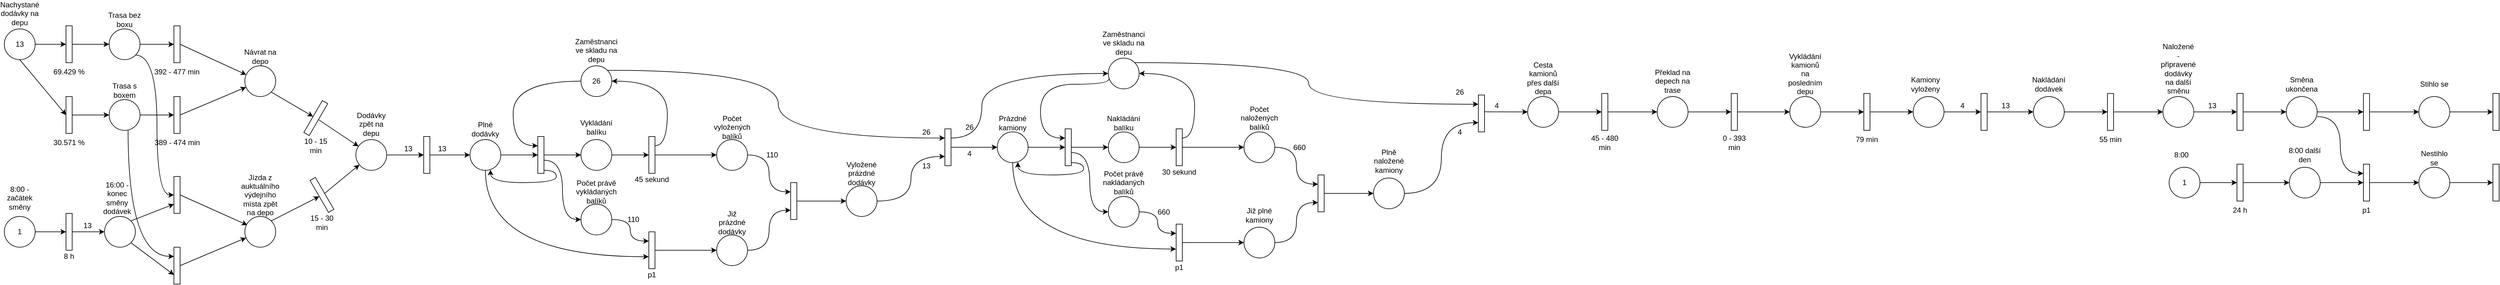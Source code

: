 <mxfile version="20.6.0" type="device"><diagram id="Zu5em1PcuKUkr2Qh3BzC" name="Page-1"><mxGraphModel dx="1662" dy="780" grid="1" gridSize="10" guides="1" tooltips="1" connect="1" arrows="1" fold="1" page="1" pageScale="1" pageWidth="850" pageHeight="1100" math="0" shadow="0"><root><mxCell id="0"/><mxCell id="1" parent="0"/><mxCell id="xB3Tsj7KuFNHMKGIkjhu-6" style="edgeStyle=orthogonalEdgeStyle;rounded=0;orthogonalLoop=1;jettySize=auto;html=1;exitX=1;exitY=0.5;exitDx=0;exitDy=0;entryX=0;entryY=0.5;entryDx=0;entryDy=0;" parent="1" source="xB3Tsj7KuFNHMKGIkjhu-1" target="xB3Tsj7KuFNHMKGIkjhu-5" edge="1"><mxGeometry relative="1" as="geometry"/></mxCell><mxCell id="xB3Tsj7KuFNHMKGIkjhu-10" style="rounded=0;orthogonalLoop=1;jettySize=auto;html=1;entryX=0;entryY=0.5;entryDx=0;entryDy=0;exitX=0.5;exitY=1;exitDx=0;exitDy=0;" parent="1" source="xB3Tsj7KuFNHMKGIkjhu-1" target="xB3Tsj7KuFNHMKGIkjhu-8" edge="1"><mxGeometry relative="1" as="geometry"><mxPoint x="183" y="160" as="sourcePoint"/></mxGeometry></mxCell><mxCell id="xB3Tsj7KuFNHMKGIkjhu-1" value="13" style="ellipse;whiteSpace=wrap;html=1;" parent="1" vertex="1"><mxGeometry x="140" y="120" width="50" height="50" as="geometry"/></mxCell><mxCell id="xB3Tsj7KuFNHMKGIkjhu-4" value="Nachystané dodávky na depu" style="text;html=1;strokeColor=none;fillColor=none;align=center;verticalAlign=middle;whiteSpace=wrap;rounded=0;" parent="1" vertex="1"><mxGeometry x="135" y="80" width="60" height="30" as="geometry"/></mxCell><mxCell id="xB3Tsj7KuFNHMKGIkjhu-12" style="edgeStyle=none;rounded=0;orthogonalLoop=1;jettySize=auto;html=1;exitX=1;exitY=0.5;exitDx=0;exitDy=0;entryX=0;entryY=0.5;entryDx=0;entryDy=0;" parent="1" source="xB3Tsj7KuFNHMKGIkjhu-5" target="xB3Tsj7KuFNHMKGIkjhu-11" edge="1"><mxGeometry relative="1" as="geometry"/></mxCell><mxCell id="xB3Tsj7KuFNHMKGIkjhu-5" value="" style="rounded=0;whiteSpace=wrap;html=1;" parent="1" vertex="1"><mxGeometry x="240" y="115" width="10" height="60" as="geometry"/></mxCell><mxCell id="xB3Tsj7KuFNHMKGIkjhu-7" value="69.429 %" style="text;html=1;strokeColor=none;fillColor=none;align=center;verticalAlign=middle;whiteSpace=wrap;rounded=0;" parent="1" vertex="1"><mxGeometry x="215" y="175" width="60" height="30" as="geometry"/></mxCell><mxCell id="xB3Tsj7KuFNHMKGIkjhu-16" style="edgeStyle=none;rounded=0;orthogonalLoop=1;jettySize=auto;html=1;exitX=1;exitY=0.5;exitDx=0;exitDy=0;entryX=0;entryY=0.5;entryDx=0;entryDy=0;" parent="1" source="xB3Tsj7KuFNHMKGIkjhu-8" target="xB3Tsj7KuFNHMKGIkjhu-14" edge="1"><mxGeometry relative="1" as="geometry"/></mxCell><mxCell id="xB3Tsj7KuFNHMKGIkjhu-8" value="" style="rounded=0;whiteSpace=wrap;html=1;" parent="1" vertex="1"><mxGeometry x="240" y="230" width="10" height="60" as="geometry"/></mxCell><mxCell id="xB3Tsj7KuFNHMKGIkjhu-9" value="30.571 %" style="text;html=1;strokeColor=none;fillColor=none;align=center;verticalAlign=middle;whiteSpace=wrap;rounded=0;" parent="1" vertex="1"><mxGeometry x="215" y="290" width="60" height="30" as="geometry"/></mxCell><mxCell id="xB3Tsj7KuFNHMKGIkjhu-19" style="edgeStyle=none;rounded=0;orthogonalLoop=1;jettySize=auto;html=1;exitX=1;exitY=0.5;exitDx=0;exitDy=0;entryX=0;entryY=0.5;entryDx=0;entryDy=0;" parent="1" source="xB3Tsj7KuFNHMKGIkjhu-11" target="xB3Tsj7KuFNHMKGIkjhu-17" edge="1"><mxGeometry relative="1" as="geometry"/></mxCell><mxCell id="xB3Tsj7KuFNHMKGIkjhu-35" style="edgeStyle=orthogonalEdgeStyle;rounded=0;orthogonalLoop=1;jettySize=auto;html=1;exitX=1;exitY=1;exitDx=0;exitDy=0;entryX=0;entryY=0.5;entryDx=0;entryDy=0;curved=1;" parent="1" source="xB3Tsj7KuFNHMKGIkjhu-11" target="xB3Tsj7KuFNHMKGIkjhu-27" edge="1"><mxGeometry relative="1" as="geometry"/></mxCell><mxCell id="xB3Tsj7KuFNHMKGIkjhu-11" value="" style="ellipse;whiteSpace=wrap;html=1;" parent="1" vertex="1"><mxGeometry x="310" y="120" width="50" height="50" as="geometry"/></mxCell><mxCell id="xB3Tsj7KuFNHMKGIkjhu-13" value="Trasa bez boxu" style="text;html=1;strokeColor=none;fillColor=none;align=center;verticalAlign=middle;whiteSpace=wrap;rounded=0;" parent="1" vertex="1"><mxGeometry x="305" y="90" width="60" height="30" as="geometry"/></mxCell><mxCell id="xB3Tsj7KuFNHMKGIkjhu-20" style="edgeStyle=none;rounded=0;orthogonalLoop=1;jettySize=auto;html=1;exitX=1;exitY=0.5;exitDx=0;exitDy=0;entryX=0;entryY=0.5;entryDx=0;entryDy=0;" parent="1" source="xB3Tsj7KuFNHMKGIkjhu-14" target="xB3Tsj7KuFNHMKGIkjhu-18" edge="1"><mxGeometry relative="1" as="geometry"/></mxCell><mxCell id="xB3Tsj7KuFNHMKGIkjhu-34" style="edgeStyle=orthogonalEdgeStyle;rounded=0;orthogonalLoop=1;jettySize=auto;html=1;exitX=0.613;exitY=0.98;exitDx=0;exitDy=0;entryX=0;entryY=0.25;entryDx=0;entryDy=0;curved=1;exitPerimeter=0;" parent="1" source="xB3Tsj7KuFNHMKGIkjhu-14" target="xB3Tsj7KuFNHMKGIkjhu-28" edge="1"><mxGeometry relative="1" as="geometry"/></mxCell><mxCell id="xB3Tsj7KuFNHMKGIkjhu-14" value="" style="ellipse;whiteSpace=wrap;html=1;" parent="1" vertex="1"><mxGeometry x="310" y="235" width="50" height="50" as="geometry"/></mxCell><mxCell id="xB3Tsj7KuFNHMKGIkjhu-15" value="Trasa s boxem" style="text;html=1;strokeColor=none;fillColor=none;align=center;verticalAlign=middle;whiteSpace=wrap;rounded=0;" parent="1" vertex="1"><mxGeometry x="305" y="205" width="60" height="30" as="geometry"/></mxCell><mxCell id="xB3Tsj7KuFNHMKGIkjhu-25" style="edgeStyle=none;rounded=0;orthogonalLoop=1;jettySize=auto;html=1;exitX=1;exitY=0.5;exitDx=0;exitDy=0;" parent="1" source="xB3Tsj7KuFNHMKGIkjhu-17" target="xB3Tsj7KuFNHMKGIkjhu-23" edge="1"><mxGeometry relative="1" as="geometry"/></mxCell><mxCell id="xB3Tsj7KuFNHMKGIkjhu-17" value="" style="rounded=0;whiteSpace=wrap;html=1;" parent="1" vertex="1"><mxGeometry x="415" y="115" width="10" height="60" as="geometry"/></mxCell><mxCell id="xB3Tsj7KuFNHMKGIkjhu-24" style="edgeStyle=none;rounded=0;orthogonalLoop=1;jettySize=auto;html=1;exitX=1;exitY=0.5;exitDx=0;exitDy=0;" parent="1" source="xB3Tsj7KuFNHMKGIkjhu-18" target="xB3Tsj7KuFNHMKGIkjhu-23" edge="1"><mxGeometry relative="1" as="geometry"/></mxCell><mxCell id="xB3Tsj7KuFNHMKGIkjhu-18" value="" style="rounded=0;whiteSpace=wrap;html=1;" parent="1" vertex="1"><mxGeometry x="415" y="230" width="10" height="60" as="geometry"/></mxCell><mxCell id="xB3Tsj7KuFNHMKGIkjhu-21" value="392 - 477 min" style="text;html=1;strokeColor=none;fillColor=none;align=center;verticalAlign=middle;whiteSpace=wrap;rounded=0;" parent="1" vertex="1"><mxGeometry x="355" y="175" width="130" height="30" as="geometry"/></mxCell><mxCell id="xB3Tsj7KuFNHMKGIkjhu-22" value="389 - 474 min" style="text;html=1;strokeColor=none;fillColor=none;align=center;verticalAlign=middle;whiteSpace=wrap;rounded=0;" parent="1" vertex="1"><mxGeometry x="352.5" y="290" width="135" height="30" as="geometry"/></mxCell><mxCell id="xB3Tsj7KuFNHMKGIkjhu-57" style="edgeStyle=none;rounded=0;orthogonalLoop=1;jettySize=auto;html=1;exitX=1;exitY=1;exitDx=0;exitDy=0;entryX=0;entryY=0.5;entryDx=0;entryDy=0;" parent="1" source="xB3Tsj7KuFNHMKGIkjhu-23" target="xB3Tsj7KuFNHMKGIkjhu-56" edge="1"><mxGeometry relative="1" as="geometry"/></mxCell><mxCell id="xB3Tsj7KuFNHMKGIkjhu-23" value="" style="ellipse;whiteSpace=wrap;html=1;" parent="1" vertex="1"><mxGeometry x="530" y="180" width="50" height="50" as="geometry"/></mxCell><mxCell id="xB3Tsj7KuFNHMKGIkjhu-26" value="Návrat na depo" style="text;html=1;strokeColor=none;fillColor=none;align=center;verticalAlign=middle;whiteSpace=wrap;rounded=0;" parent="1" vertex="1"><mxGeometry x="525" y="150" width="60" height="30" as="geometry"/></mxCell><mxCell id="xB3Tsj7KuFNHMKGIkjhu-50" style="edgeStyle=none;rounded=0;orthogonalLoop=1;jettySize=auto;html=1;exitX=1;exitY=0.5;exitDx=0;exitDy=0;entryX=0.08;entryY=0.28;entryDx=0;entryDy=0;entryPerimeter=0;" parent="1" source="xB3Tsj7KuFNHMKGIkjhu-27" target="xB3Tsj7KuFNHMKGIkjhu-49" edge="1"><mxGeometry relative="1" as="geometry"/></mxCell><mxCell id="xB3Tsj7KuFNHMKGIkjhu-27" value="" style="rounded=0;whiteSpace=wrap;html=1;" parent="1" vertex="1"><mxGeometry x="415" y="360" width="10" height="60" as="geometry"/></mxCell><mxCell id="xB3Tsj7KuFNHMKGIkjhu-51" style="edgeStyle=none;rounded=0;orthogonalLoop=1;jettySize=auto;html=1;exitX=1;exitY=0.5;exitDx=0;exitDy=0;" parent="1" source="xB3Tsj7KuFNHMKGIkjhu-28" target="xB3Tsj7KuFNHMKGIkjhu-49" edge="1"><mxGeometry relative="1" as="geometry"/></mxCell><mxCell id="xB3Tsj7KuFNHMKGIkjhu-28" value="" style="rounded=0;whiteSpace=wrap;html=1;" parent="1" vertex="1"><mxGeometry x="415" y="475" width="10" height="60" as="geometry"/></mxCell><mxCell id="xB3Tsj7KuFNHMKGIkjhu-38" value="" style="edgeStyle=none;rounded=0;orthogonalLoop=1;jettySize=auto;html=1;entryX=0;entryY=0.5;entryDx=0;entryDy=0;" parent="1" source="xB3Tsj7KuFNHMKGIkjhu-36" target="xB3Tsj7KuFNHMKGIkjhu-39" edge="1"><mxGeometry relative="1" as="geometry"><mxPoint x="235" y="450" as="targetPoint"/></mxGeometry></mxCell><mxCell id="xB3Tsj7KuFNHMKGIkjhu-36" value="1" style="ellipse;whiteSpace=wrap;html=1;" parent="1" vertex="1"><mxGeometry x="140" y="425" width="50" height="50" as="geometry"/></mxCell><mxCell id="xB3Tsj7KuFNHMKGIkjhu-44" style="edgeStyle=none;rounded=0;orthogonalLoop=1;jettySize=auto;html=1;exitX=1;exitY=0.5;exitDx=0;exitDy=0;entryX=0;entryY=0.5;entryDx=0;entryDy=0;" parent="1" source="xB3Tsj7KuFNHMKGIkjhu-39" target="xB3Tsj7KuFNHMKGIkjhu-43" edge="1"><mxGeometry relative="1" as="geometry"/></mxCell><mxCell id="xB3Tsj7KuFNHMKGIkjhu-39" value="" style="rounded=0;whiteSpace=wrap;html=1;" parent="1" vertex="1"><mxGeometry x="240" y="420" width="10" height="60" as="geometry"/></mxCell><mxCell id="xB3Tsj7KuFNHMKGIkjhu-42" value="8:00 - začátek směny" style="text;html=1;strokeColor=none;fillColor=none;align=center;verticalAlign=middle;whiteSpace=wrap;rounded=0;" parent="1" vertex="1"><mxGeometry x="135" y="380" width="60" height="30" as="geometry"/></mxCell><mxCell id="xB3Tsj7KuFNHMKGIkjhu-45" style="edgeStyle=none;rounded=0;orthogonalLoop=1;jettySize=auto;html=1;exitX=1;exitY=0;exitDx=0;exitDy=0;entryX=0;entryY=0.75;entryDx=0;entryDy=0;" parent="1" source="xB3Tsj7KuFNHMKGIkjhu-43" target="xB3Tsj7KuFNHMKGIkjhu-27" edge="1"><mxGeometry relative="1" as="geometry"/></mxCell><mxCell id="xB3Tsj7KuFNHMKGIkjhu-46" style="edgeStyle=none;rounded=0;orthogonalLoop=1;jettySize=auto;html=1;exitX=1;exitY=1;exitDx=0;exitDy=0;entryX=0;entryY=0.75;entryDx=0;entryDy=0;" parent="1" source="xB3Tsj7KuFNHMKGIkjhu-43" target="xB3Tsj7KuFNHMKGIkjhu-28" edge="1"><mxGeometry relative="1" as="geometry"/></mxCell><mxCell id="xB3Tsj7KuFNHMKGIkjhu-43" value="" style="ellipse;whiteSpace=wrap;html=1;" parent="1" vertex="1"><mxGeometry x="302.5" y="425" width="50" height="50" as="geometry"/></mxCell><mxCell id="xB3Tsj7KuFNHMKGIkjhu-47" value="16:00 - konec směny dodávek" style="text;html=1;strokeColor=none;fillColor=none;align=center;verticalAlign=middle;whiteSpace=wrap;rounded=0;" parent="1" vertex="1"><mxGeometry x="292.5" y="380" width="60" height="30" as="geometry"/></mxCell><mxCell id="xB3Tsj7KuFNHMKGIkjhu-48" value="13" style="text;html=1;strokeColor=none;fillColor=none;align=center;verticalAlign=middle;whiteSpace=wrap;rounded=0;" parent="1" vertex="1"><mxGeometry x="245" y="425" width="60" height="30" as="geometry"/></mxCell><mxCell id="xB3Tsj7KuFNHMKGIkjhu-59" style="edgeStyle=none;rounded=0;orthogonalLoop=1;jettySize=auto;html=1;exitX=1;exitY=0;exitDx=0;exitDy=0;entryX=0;entryY=0.5;entryDx=0;entryDy=0;" parent="1" source="xB3Tsj7KuFNHMKGIkjhu-49" target="xB3Tsj7KuFNHMKGIkjhu-55" edge="1"><mxGeometry relative="1" as="geometry"/></mxCell><mxCell id="xB3Tsj7KuFNHMKGIkjhu-49" value="" style="ellipse;whiteSpace=wrap;html=1;" parent="1" vertex="1"><mxGeometry x="530" y="425" width="50" height="50" as="geometry"/></mxCell><mxCell id="xB3Tsj7KuFNHMKGIkjhu-52" value="Jízda z auktuálního výdejního místa zpět na depo" style="text;html=1;strokeColor=none;fillColor=none;align=center;verticalAlign=middle;whiteSpace=wrap;rounded=0;" parent="1" vertex="1"><mxGeometry x="525" y="375" width="60" height="30" as="geometry"/></mxCell><mxCell id="xB3Tsj7KuFNHMKGIkjhu-65" style="edgeStyle=none;rounded=0;orthogonalLoop=1;jettySize=auto;html=1;exitX=1;exitY=0.5;exitDx=0;exitDy=0;entryX=0;entryY=0.5;entryDx=0;entryDy=0;" parent="1" source="xB3Tsj7KuFNHMKGIkjhu-53" target="xB3Tsj7KuFNHMKGIkjhu-63" edge="1"><mxGeometry relative="1" as="geometry"/></mxCell><mxCell id="xB3Tsj7KuFNHMKGIkjhu-83" style="edgeStyle=orthogonalEdgeStyle;curved=1;rounded=0;orthogonalLoop=1;jettySize=auto;html=1;exitX=0.5;exitY=1;exitDx=0;exitDy=0;entryX=-0.025;entryY=0.675;entryDx=0;entryDy=0;entryPerimeter=0;" parent="1" source="xB3Tsj7KuFNHMKGIkjhu-53" target="xB3Tsj7KuFNHMKGIkjhu-81" edge="1"><mxGeometry relative="1" as="geometry"/></mxCell><mxCell id="xB3Tsj7KuFNHMKGIkjhu-53" value="" style="ellipse;whiteSpace=wrap;html=1;" parent="1" vertex="1"><mxGeometry x="895" y="300" width="50" height="50" as="geometry"/></mxCell><mxCell id="xB3Tsj7KuFNHMKGIkjhu-54" value="Plné dodávky" style="text;html=1;strokeColor=none;fillColor=none;align=center;verticalAlign=middle;whiteSpace=wrap;rounded=0;" parent="1" vertex="1"><mxGeometry x="890" y="267.5" width="60" height="30" as="geometry"/></mxCell><mxCell id="xB3Tsj7KuFNHMKGIkjhu-237" style="edgeStyle=none;rounded=0;orthogonalLoop=1;jettySize=auto;html=1;exitX=1;exitY=0.5;exitDx=0;exitDy=0;" parent="1" source="xB3Tsj7KuFNHMKGIkjhu-55" target="xB3Tsj7KuFNHMKGIkjhu-235" edge="1"><mxGeometry relative="1" as="geometry"/></mxCell><mxCell id="xB3Tsj7KuFNHMKGIkjhu-55" value="" style="rounded=0;whiteSpace=wrap;html=1;rotation=-30;" parent="1" vertex="1"><mxGeometry x="650" y="360" width="10" height="60" as="geometry"/></mxCell><mxCell id="xB3Tsj7KuFNHMKGIkjhu-236" style="rounded=0;orthogonalLoop=1;jettySize=auto;html=1;exitX=1;exitY=0.5;exitDx=0;exitDy=0;" parent="1" source="xB3Tsj7KuFNHMKGIkjhu-56" target="xB3Tsj7KuFNHMKGIkjhu-235" edge="1"><mxGeometry relative="1" as="geometry"/></mxCell><mxCell id="xB3Tsj7KuFNHMKGIkjhu-56" value="" style="rounded=0;whiteSpace=wrap;html=1;rotation=30;" parent="1" vertex="1"><mxGeometry x="640" y="235" width="10" height="60" as="geometry"/></mxCell><mxCell id="xB3Tsj7KuFNHMKGIkjhu-61" value="15 - 30 min" style="text;html=1;strokeColor=none;fillColor=none;align=center;verticalAlign=middle;whiteSpace=wrap;rounded=0;" parent="1" vertex="1"><mxGeometry x="625" y="420" width="60" height="30" as="geometry"/></mxCell><mxCell id="xB3Tsj7KuFNHMKGIkjhu-62" value="10 - 15 min" style="text;html=1;strokeColor=none;fillColor=none;align=center;verticalAlign=middle;whiteSpace=wrap;rounded=0;" parent="1" vertex="1"><mxGeometry x="615" y="295" width="60" height="30" as="geometry"/></mxCell><mxCell id="xB3Tsj7KuFNHMKGIkjhu-66" style="edgeStyle=none;rounded=0;orthogonalLoop=1;jettySize=auto;html=1;exitX=1;exitY=0.5;exitDx=0;exitDy=0;entryX=0;entryY=0.5;entryDx=0;entryDy=0;" parent="1" source="xB3Tsj7KuFNHMKGIkjhu-63" target="xB3Tsj7KuFNHMKGIkjhu-64" edge="1"><mxGeometry relative="1" as="geometry"/></mxCell><mxCell id="xB3Tsj7KuFNHMKGIkjhu-78" style="edgeStyle=orthogonalEdgeStyle;curved=1;rounded=0;orthogonalLoop=1;jettySize=auto;html=1;exitX=1;exitY=0.917;exitDx=0;exitDy=0;entryX=0.667;entryY=0.98;entryDx=0;entryDy=0;entryPerimeter=0;exitPerimeter=0;" parent="1" source="xB3Tsj7KuFNHMKGIkjhu-63" target="xB3Tsj7KuFNHMKGIkjhu-53" edge="1"><mxGeometry relative="1" as="geometry"/></mxCell><mxCell id="xB3Tsj7KuFNHMKGIkjhu-79" style="edgeStyle=orthogonalEdgeStyle;curved=1;rounded=0;orthogonalLoop=1;jettySize=auto;html=1;exitX=1.06;exitY=0.643;exitDx=0;exitDy=0;entryX=0;entryY=0.5;entryDx=0;entryDy=0;exitPerimeter=0;" parent="1" source="xB3Tsj7KuFNHMKGIkjhu-63" target="xB3Tsj7KuFNHMKGIkjhu-76" edge="1"><mxGeometry relative="1" as="geometry"><mxPoint x="1035" y="370.0" as="targetPoint"/></mxGeometry></mxCell><mxCell id="xB3Tsj7KuFNHMKGIkjhu-63" value="" style="rounded=0;whiteSpace=wrap;html=1;" parent="1" vertex="1"><mxGeometry x="1005" y="295" width="10" height="60" as="geometry"/></mxCell><mxCell id="xB3Tsj7KuFNHMKGIkjhu-74" style="edgeStyle=orthogonalEdgeStyle;curved=1;rounded=0;orthogonalLoop=1;jettySize=auto;html=1;exitX=1;exitY=0.5;exitDx=0;exitDy=0;entryX=0;entryY=0.5;entryDx=0;entryDy=0;" parent="1" source="xB3Tsj7KuFNHMKGIkjhu-64" target="xB3Tsj7KuFNHMKGIkjhu-72" edge="1"><mxGeometry relative="1" as="geometry"/></mxCell><mxCell id="xB3Tsj7KuFNHMKGIkjhu-64" value="" style="ellipse;whiteSpace=wrap;html=1;" parent="1" vertex="1"><mxGeometry x="1075" y="300" width="50" height="50" as="geometry"/></mxCell><mxCell id="xB3Tsj7KuFNHMKGIkjhu-70" style="edgeStyle=orthogonalEdgeStyle;rounded=0;orthogonalLoop=1;jettySize=auto;html=1;exitX=0;exitY=0.5;exitDx=0;exitDy=0;entryX=0;entryY=0.25;entryDx=0;entryDy=0;curved=1;" parent="1" source="xB3Tsj7KuFNHMKGIkjhu-67" target="xB3Tsj7KuFNHMKGIkjhu-63" edge="1"><mxGeometry relative="1" as="geometry"><Array as="points"><mxPoint x="965" y="205"/><mxPoint x="965" y="310"/></Array></mxGeometry></mxCell><mxCell id="xB3Tsj7KuFNHMKGIkjhu-105" style="edgeStyle=orthogonalEdgeStyle;curved=1;rounded=0;orthogonalLoop=1;jettySize=auto;html=1;exitX=1;exitY=0;exitDx=0;exitDy=0;entryX=0;entryY=0.25;entryDx=0;entryDy=0;" parent="1" source="xB3Tsj7KuFNHMKGIkjhu-67" target="xB3Tsj7KuFNHMKGIkjhu-103" edge="1"><mxGeometry relative="1" as="geometry"/></mxCell><mxCell id="xB3Tsj7KuFNHMKGIkjhu-67" value="26" style="ellipse;whiteSpace=wrap;html=1;" parent="1" vertex="1"><mxGeometry x="1075" y="180" width="50" height="50" as="geometry"/></mxCell><mxCell id="xB3Tsj7KuFNHMKGIkjhu-68" value="Zaměstnanci ve skladu na depu" style="text;html=1;strokeColor=none;fillColor=none;align=center;verticalAlign=middle;whiteSpace=wrap;rounded=0;" parent="1" vertex="1"><mxGeometry x="1070" y="140" width="60" height="30" as="geometry"/></mxCell><mxCell id="xB3Tsj7KuFNHMKGIkjhu-71" value="Vykládání balíku" style="text;html=1;strokeColor=none;fillColor=none;align=center;verticalAlign=middle;whiteSpace=wrap;rounded=0;" parent="1" vertex="1"><mxGeometry x="1070" y="265" width="60" height="30" as="geometry"/></mxCell><mxCell id="xB3Tsj7KuFNHMKGIkjhu-88" style="edgeStyle=orthogonalEdgeStyle;curved=1;rounded=0;orthogonalLoop=1;jettySize=auto;html=1;exitX=1;exitY=0.25;exitDx=0;exitDy=0;entryX=1;entryY=0.5;entryDx=0;entryDy=0;" parent="1" source="xB3Tsj7KuFNHMKGIkjhu-72" target="xB3Tsj7KuFNHMKGIkjhu-67" edge="1"><mxGeometry relative="1" as="geometry"/></mxCell><mxCell id="xB3Tsj7KuFNHMKGIkjhu-91" style="edgeStyle=orthogonalEdgeStyle;curved=1;rounded=0;orthogonalLoop=1;jettySize=auto;html=1;exitX=1;exitY=0.5;exitDx=0;exitDy=0;entryX=0;entryY=0.5;entryDx=0;entryDy=0;" parent="1" source="xB3Tsj7KuFNHMKGIkjhu-72" target="xB3Tsj7KuFNHMKGIkjhu-89" edge="1"><mxGeometry relative="1" as="geometry"/></mxCell><mxCell id="xB3Tsj7KuFNHMKGIkjhu-72" value="" style="rounded=0;whiteSpace=wrap;html=1;" parent="1" vertex="1"><mxGeometry x="1185" y="295" width="10" height="60" as="geometry"/></mxCell><mxCell id="xB3Tsj7KuFNHMKGIkjhu-82" style="edgeStyle=orthogonalEdgeStyle;curved=1;rounded=0;orthogonalLoop=1;jettySize=auto;html=1;exitX=1;exitY=0.5;exitDx=0;exitDy=0;entryX=0;entryY=0.25;entryDx=0;entryDy=0;" parent="1" source="xB3Tsj7KuFNHMKGIkjhu-76" target="xB3Tsj7KuFNHMKGIkjhu-81" edge="1"><mxGeometry relative="1" as="geometry"/></mxCell><mxCell id="xB3Tsj7KuFNHMKGIkjhu-76" value="" style="ellipse;whiteSpace=wrap;html=1;" parent="1" vertex="1"><mxGeometry x="1075" y="405" width="50" height="50" as="geometry"/></mxCell><mxCell id="xB3Tsj7KuFNHMKGIkjhu-80" value="Počet právě vykládaných balíků" style="text;html=1;strokeColor=none;fillColor=none;align=center;verticalAlign=middle;whiteSpace=wrap;rounded=0;" parent="1" vertex="1"><mxGeometry x="1070" y="370" width="60" height="30" as="geometry"/></mxCell><mxCell id="xB3Tsj7KuFNHMKGIkjhu-92" style="edgeStyle=orthogonalEdgeStyle;curved=1;rounded=0;orthogonalLoop=1;jettySize=auto;html=1;exitX=1;exitY=0.5;exitDx=0;exitDy=0;entryX=0;entryY=0.5;entryDx=0;entryDy=0;" parent="1" source="xB3Tsj7KuFNHMKGIkjhu-81" target="xB3Tsj7KuFNHMKGIkjhu-90" edge="1"><mxGeometry relative="1" as="geometry"/></mxCell><mxCell id="xB3Tsj7KuFNHMKGIkjhu-81" value="" style="rounded=0;whiteSpace=wrap;html=1;" parent="1" vertex="1"><mxGeometry x="1185" y="450" width="10" height="60" as="geometry"/></mxCell><mxCell id="xB3Tsj7KuFNHMKGIkjhu-84" value="p1" style="text;html=1;strokeColor=none;fillColor=none;align=center;verticalAlign=middle;whiteSpace=wrap;rounded=0;" parent="1" vertex="1"><mxGeometry x="1160" y="505" width="60" height="30" as="geometry"/></mxCell><mxCell id="xB3Tsj7KuFNHMKGIkjhu-85" value="110" style="text;html=1;strokeColor=none;fillColor=none;align=center;verticalAlign=middle;whiteSpace=wrap;rounded=0;" parent="1" vertex="1"><mxGeometry x="1130" y="415" width="60" height="30" as="geometry"/></mxCell><mxCell id="xB3Tsj7KuFNHMKGIkjhu-87" value="110" style="text;html=1;strokeColor=none;fillColor=none;align=center;verticalAlign=middle;whiteSpace=wrap;rounded=0;" parent="1" vertex="1"><mxGeometry x="1355" y="310" width="60" height="30" as="geometry"/></mxCell><mxCell id="xB3Tsj7KuFNHMKGIkjhu-95" style="edgeStyle=orthogonalEdgeStyle;curved=1;rounded=0;orthogonalLoop=1;jettySize=auto;html=1;exitX=1;exitY=0.5;exitDx=0;exitDy=0;entryX=0;entryY=0.25;entryDx=0;entryDy=0;" parent="1" source="xB3Tsj7KuFNHMKGIkjhu-89" target="xB3Tsj7KuFNHMKGIkjhu-93" edge="1"><mxGeometry relative="1" as="geometry"/></mxCell><mxCell id="xB3Tsj7KuFNHMKGIkjhu-89" value="" style="ellipse;whiteSpace=wrap;html=1;" parent="1" vertex="1"><mxGeometry x="1295" y="300" width="50" height="50" as="geometry"/></mxCell><mxCell id="xB3Tsj7KuFNHMKGIkjhu-96" style="edgeStyle=orthogonalEdgeStyle;curved=1;rounded=0;orthogonalLoop=1;jettySize=auto;html=1;exitX=1;exitY=0.5;exitDx=0;exitDy=0;entryX=0;entryY=0.75;entryDx=0;entryDy=0;" parent="1" source="xB3Tsj7KuFNHMKGIkjhu-90" target="xB3Tsj7KuFNHMKGIkjhu-93" edge="1"><mxGeometry relative="1" as="geometry"/></mxCell><mxCell id="xB3Tsj7KuFNHMKGIkjhu-90" value="" style="ellipse;whiteSpace=wrap;html=1;" parent="1" vertex="1"><mxGeometry x="1295" y="455" width="50" height="50" as="geometry"/></mxCell><mxCell id="xB3Tsj7KuFNHMKGIkjhu-101" style="edgeStyle=orthogonalEdgeStyle;curved=1;rounded=0;orthogonalLoop=1;jettySize=auto;html=1;exitX=1;exitY=0.5;exitDx=0;exitDy=0;entryX=0;entryY=0.5;entryDx=0;entryDy=0;" parent="1" source="xB3Tsj7KuFNHMKGIkjhu-93" target="xB3Tsj7KuFNHMKGIkjhu-100" edge="1"><mxGeometry relative="1" as="geometry"/></mxCell><mxCell id="xB3Tsj7KuFNHMKGIkjhu-93" value="" style="rounded=0;whiteSpace=wrap;html=1;" parent="1" vertex="1"><mxGeometry x="1415" y="370" width="10" height="60" as="geometry"/></mxCell><mxCell id="xB3Tsj7KuFNHMKGIkjhu-97" value="Již prázdné dodávky" style="text;html=1;strokeColor=none;fillColor=none;align=center;verticalAlign=middle;whiteSpace=wrap;rounded=0;" parent="1" vertex="1"><mxGeometry x="1290" y="420" width="60" height="30" as="geometry"/></mxCell><mxCell id="xB3Tsj7KuFNHMKGIkjhu-98" value="Vyložené prázdné dodávky" style="text;html=1;strokeColor=none;fillColor=none;align=center;verticalAlign=middle;whiteSpace=wrap;rounded=0;" parent="1" vertex="1"><mxGeometry x="1500" y="340" width="60" height="30" as="geometry"/></mxCell><mxCell id="xB3Tsj7KuFNHMKGIkjhu-99" value="45 sekund" style="text;html=1;strokeColor=none;fillColor=none;align=center;verticalAlign=middle;whiteSpace=wrap;rounded=0;" parent="1" vertex="1"><mxGeometry x="1160" y="350" width="60" height="30" as="geometry"/></mxCell><mxCell id="xB3Tsj7KuFNHMKGIkjhu-104" style="edgeStyle=orthogonalEdgeStyle;curved=1;rounded=0;orthogonalLoop=1;jettySize=auto;html=1;exitX=1;exitY=0.5;exitDx=0;exitDy=0;entryX=0;entryY=0.75;entryDx=0;entryDy=0;" parent="1" source="xB3Tsj7KuFNHMKGIkjhu-100" target="xB3Tsj7KuFNHMKGIkjhu-103" edge="1"><mxGeometry relative="1" as="geometry"/></mxCell><mxCell id="xB3Tsj7KuFNHMKGIkjhu-100" value="" style="ellipse;whiteSpace=wrap;html=1;" parent="1" vertex="1"><mxGeometry x="1505" y="375" width="50" height="50" as="geometry"/></mxCell><mxCell id="xB3Tsj7KuFNHMKGIkjhu-102" value="Počet vyložených balíků" style="text;html=1;strokeColor=none;fillColor=none;align=center;verticalAlign=middle;whiteSpace=wrap;rounded=0;" parent="1" vertex="1"><mxGeometry x="1290" y="265" width="60" height="30" as="geometry"/></mxCell><mxCell id="xB3Tsj7KuFNHMKGIkjhu-229" style="edgeStyle=orthogonalEdgeStyle;curved=1;rounded=0;orthogonalLoop=1;jettySize=auto;html=1;exitX=1;exitY=0.5;exitDx=0;exitDy=0;entryX=0;entryY=0.5;entryDx=0;entryDy=0;" parent="1" source="xB3Tsj7KuFNHMKGIkjhu-103" target="xB3Tsj7KuFNHMKGIkjhu-188" edge="1"><mxGeometry relative="1" as="geometry"/></mxCell><mxCell id="xB3Tsj7KuFNHMKGIkjhu-230" style="edgeStyle=orthogonalEdgeStyle;curved=1;rounded=0;orthogonalLoop=1;jettySize=auto;html=1;exitX=1;exitY=0.25;exitDx=0;exitDy=0;entryX=0;entryY=0.5;entryDx=0;entryDy=0;" parent="1" source="xB3Tsj7KuFNHMKGIkjhu-103" target="xB3Tsj7KuFNHMKGIkjhu-198" edge="1"><mxGeometry relative="1" as="geometry"><Array as="points"><mxPoint x="1725" y="297"/><mxPoint x="1725" y="193"/></Array></mxGeometry></mxCell><mxCell id="xB3Tsj7KuFNHMKGIkjhu-103" value="" style="rounded=0;whiteSpace=wrap;html=1;" parent="1" vertex="1"><mxGeometry x="1665" y="282.5" width="10" height="60" as="geometry"/></mxCell><mxCell id="xB3Tsj7KuFNHMKGIkjhu-106" value="13" style="text;html=1;strokeColor=none;fillColor=none;align=center;verticalAlign=middle;whiteSpace=wrap;rounded=0;" parent="1" vertex="1"><mxGeometry x="1605" y="327.5" width="60" height="30" as="geometry"/></mxCell><mxCell id="xB3Tsj7KuFNHMKGIkjhu-107" value="26" style="text;html=1;strokeColor=none;fillColor=none;align=center;verticalAlign=middle;whiteSpace=wrap;rounded=0;" parent="1" vertex="1"><mxGeometry x="1605" y="272.5" width="60" height="30" as="geometry"/></mxCell><mxCell id="xB3Tsj7KuFNHMKGIkjhu-117" style="edgeStyle=orthogonalEdgeStyle;curved=1;rounded=0;orthogonalLoop=1;jettySize=auto;html=1;exitX=0.933;exitY=0.455;exitDx=0;exitDy=0;entryX=0;entryY=0.5;entryDx=0;entryDy=0;exitPerimeter=0;" parent="1" source="xB3Tsj7KuFNHMKGIkjhu-224" target="xB3Tsj7KuFNHMKGIkjhu-116" edge="1"><mxGeometry relative="1" as="geometry"><mxPoint x="2540" y="255" as="sourcePoint"/></mxGeometry></mxCell><mxCell id="xB3Tsj7KuFNHMKGIkjhu-120" style="edgeStyle=orthogonalEdgeStyle;curved=1;rounded=0;orthogonalLoop=1;jettySize=auto;html=1;exitX=1;exitY=0.5;exitDx=0;exitDy=0;entryX=0;entryY=0.5;entryDx=0;entryDy=0;" parent="1" source="xB3Tsj7KuFNHMKGIkjhu-116" target="xB3Tsj7KuFNHMKGIkjhu-119" edge="1"><mxGeometry relative="1" as="geometry"/></mxCell><mxCell id="xB3Tsj7KuFNHMKGIkjhu-116" value="" style="ellipse;whiteSpace=wrap;html=1;" parent="1" vertex="1"><mxGeometry x="2610" y="230" width="50" height="50" as="geometry"/></mxCell><mxCell id="xB3Tsj7KuFNHMKGIkjhu-118" value="Cesta kamionů přes další depa" style="text;html=1;strokeColor=none;fillColor=none;align=center;verticalAlign=middle;whiteSpace=wrap;rounded=0;" parent="1" vertex="1"><mxGeometry x="2605" y="185" width="60" height="30" as="geometry"/></mxCell><mxCell id="8oLQBivPld8JTnikIrCy-3" style="edgeStyle=orthogonalEdgeStyle;rounded=0;orthogonalLoop=1;jettySize=auto;html=1;exitX=1;exitY=0.5;exitDx=0;exitDy=0;entryX=0;entryY=0.5;entryDx=0;entryDy=0;" parent="1" source="xB3Tsj7KuFNHMKGIkjhu-119" target="8oLQBivPld8JTnikIrCy-2" edge="1"><mxGeometry relative="1" as="geometry"/></mxCell><mxCell id="xB3Tsj7KuFNHMKGIkjhu-119" value="" style="rounded=0;whiteSpace=wrap;html=1;" parent="1" vertex="1"><mxGeometry x="2730" y="225" width="10" height="60" as="geometry"/></mxCell><mxCell id="xB3Tsj7KuFNHMKGIkjhu-121" value="45 - 480 min" style="text;html=1;strokeColor=none;fillColor=none;align=center;verticalAlign=middle;whiteSpace=wrap;rounded=0;" parent="1" vertex="1"><mxGeometry x="2705" y="290" width="60" height="30" as="geometry"/></mxCell><mxCell id="xB3Tsj7KuFNHMKGIkjhu-127" value="4" style="text;html=1;strokeColor=none;fillColor=none;align=center;verticalAlign=middle;whiteSpace=wrap;rounded=0;" parent="1" vertex="1"><mxGeometry x="3285" y="230" width="60" height="30" as="geometry"/></mxCell><mxCell id="xB3Tsj7KuFNHMKGIkjhu-132" style="edgeStyle=orthogonalEdgeStyle;curved=1;rounded=0;orthogonalLoop=1;jettySize=auto;html=1;exitX=1;exitY=0.5;exitDx=0;exitDy=0;entryX=0;entryY=0.5;entryDx=0;entryDy=0;" parent="1" source="xB3Tsj7KuFNHMKGIkjhu-128" target="xB3Tsj7KuFNHMKGIkjhu-131" edge="1"><mxGeometry relative="1" as="geometry"/></mxCell><mxCell id="xB3Tsj7KuFNHMKGIkjhu-128" value="" style="ellipse;whiteSpace=wrap;html=1;" parent="1" vertex="1"><mxGeometry x="3035" y="230" width="50" height="50" as="geometry"/></mxCell><mxCell id="xB3Tsj7KuFNHMKGIkjhu-130" value="Vykládání kamionů na posledním depu" style="text;html=1;strokeColor=none;fillColor=none;align=center;verticalAlign=middle;whiteSpace=wrap;rounded=0;" parent="1" vertex="1"><mxGeometry x="3030" y="177.5" width="60" height="30" as="geometry"/></mxCell><mxCell id="xB3Tsj7KuFNHMKGIkjhu-135" style="edgeStyle=orthogonalEdgeStyle;curved=1;rounded=0;orthogonalLoop=1;jettySize=auto;html=1;exitX=1;exitY=0.5;exitDx=0;exitDy=0;entryX=0;entryY=0.5;entryDx=0;entryDy=0;" parent="1" source="xB3Tsj7KuFNHMKGIkjhu-131" target="xB3Tsj7KuFNHMKGIkjhu-134" edge="1"><mxGeometry relative="1" as="geometry"/></mxCell><mxCell id="xB3Tsj7KuFNHMKGIkjhu-131" value="" style="rounded=0;whiteSpace=wrap;html=1;" parent="1" vertex="1"><mxGeometry x="3155" y="225" width="10" height="60" as="geometry"/></mxCell><mxCell id="xB3Tsj7KuFNHMKGIkjhu-133" value="79 min" style="text;html=1;strokeColor=none;fillColor=none;align=center;verticalAlign=middle;whiteSpace=wrap;rounded=0;" parent="1" vertex="1"><mxGeometry x="3130" y="285" width="60" height="30" as="geometry"/></mxCell><mxCell id="xB3Tsj7KuFNHMKGIkjhu-137" style="edgeStyle=orthogonalEdgeStyle;curved=1;rounded=0;orthogonalLoop=1;jettySize=auto;html=1;exitX=1;exitY=0.5;exitDx=0;exitDy=0;entryX=0;entryY=0.5;entryDx=0;entryDy=0;" parent="1" source="xB3Tsj7KuFNHMKGIkjhu-134" target="xB3Tsj7KuFNHMKGIkjhu-136" edge="1"><mxGeometry relative="1" as="geometry"/></mxCell><mxCell id="xB3Tsj7KuFNHMKGIkjhu-134" value="" style="ellipse;whiteSpace=wrap;html=1;" parent="1" vertex="1"><mxGeometry x="3235" y="230" width="50" height="50" as="geometry"/></mxCell><mxCell id="xB3Tsj7KuFNHMKGIkjhu-139" style="edgeStyle=orthogonalEdgeStyle;curved=1;rounded=0;orthogonalLoop=1;jettySize=auto;html=1;exitX=1;exitY=0.5;exitDx=0;exitDy=0;" parent="1" source="xB3Tsj7KuFNHMKGIkjhu-136" target="xB3Tsj7KuFNHMKGIkjhu-138" edge="1"><mxGeometry relative="1" as="geometry"/></mxCell><mxCell id="xB3Tsj7KuFNHMKGIkjhu-136" value="" style="rounded=0;whiteSpace=wrap;html=1;" parent="1" vertex="1"><mxGeometry x="3345" y="225" width="10" height="60" as="geometry"/></mxCell><mxCell id="xB3Tsj7KuFNHMKGIkjhu-144" style="edgeStyle=orthogonalEdgeStyle;curved=1;rounded=0;orthogonalLoop=1;jettySize=auto;html=1;exitX=1;exitY=0.5;exitDx=0;exitDy=0;entryX=0;entryY=0.5;entryDx=0;entryDy=0;" parent="1" source="xB3Tsj7KuFNHMKGIkjhu-138" target="xB3Tsj7KuFNHMKGIkjhu-143" edge="1"><mxGeometry relative="1" as="geometry"/></mxCell><mxCell id="xB3Tsj7KuFNHMKGIkjhu-138" value="" style="ellipse;whiteSpace=wrap;html=1;" parent="1" vertex="1"><mxGeometry x="3430" y="230" width="50" height="50" as="geometry"/></mxCell><mxCell id="xB3Tsj7KuFNHMKGIkjhu-140" value="13" style="text;html=1;strokeColor=none;fillColor=none;align=center;verticalAlign=middle;whiteSpace=wrap;rounded=0;" parent="1" vertex="1"><mxGeometry x="3355" y="230" width="60" height="30" as="geometry"/></mxCell><mxCell id="xB3Tsj7KuFNHMKGIkjhu-141" value="Kamiony vyloženy" style="text;html=1;strokeColor=none;fillColor=none;align=center;verticalAlign=middle;whiteSpace=wrap;rounded=0;" parent="1" vertex="1"><mxGeometry x="3225" y="195" width="60" height="30" as="geometry"/></mxCell><mxCell id="xB3Tsj7KuFNHMKGIkjhu-142" value="Nakládání dodávek" style="text;html=1;strokeColor=none;fillColor=none;align=center;verticalAlign=middle;whiteSpace=wrap;rounded=0;" parent="1" vertex="1"><mxGeometry x="3425" y="195" width="60" height="30" as="geometry"/></mxCell><mxCell id="xB3Tsj7KuFNHMKGIkjhu-146" style="edgeStyle=orthogonalEdgeStyle;curved=1;rounded=0;orthogonalLoop=1;jettySize=auto;html=1;exitX=1;exitY=0.5;exitDx=0;exitDy=0;" parent="1" source="xB3Tsj7KuFNHMKGIkjhu-143" target="xB3Tsj7KuFNHMKGIkjhu-145" edge="1"><mxGeometry relative="1" as="geometry"/></mxCell><mxCell id="xB3Tsj7KuFNHMKGIkjhu-143" value="" style="rounded=0;whiteSpace=wrap;html=1;" parent="1" vertex="1"><mxGeometry x="3550" y="225" width="10" height="60" as="geometry"/></mxCell><mxCell id="xB3Tsj7KuFNHMKGIkjhu-149" style="edgeStyle=orthogonalEdgeStyle;curved=1;rounded=0;orthogonalLoop=1;jettySize=auto;html=1;exitX=1;exitY=0.5;exitDx=0;exitDy=0;entryX=0;entryY=0.5;entryDx=0;entryDy=0;" parent="1" source="xB3Tsj7KuFNHMKGIkjhu-145" target="xB3Tsj7KuFNHMKGIkjhu-148" edge="1"><mxGeometry relative="1" as="geometry"/></mxCell><mxCell id="xB3Tsj7KuFNHMKGIkjhu-145" value="" style="ellipse;whiteSpace=wrap;html=1;" parent="1" vertex="1"><mxGeometry x="3640" y="230" width="50" height="50" as="geometry"/></mxCell><mxCell id="xB3Tsj7KuFNHMKGIkjhu-147" value="55 min" style="text;html=1;strokeColor=none;fillColor=none;align=center;verticalAlign=middle;whiteSpace=wrap;rounded=0;" parent="1" vertex="1"><mxGeometry x="3525" y="285" width="60" height="30" as="geometry"/></mxCell><mxCell id="xB3Tsj7KuFNHMKGIkjhu-154" style="edgeStyle=orthogonalEdgeStyle;curved=1;rounded=0;orthogonalLoop=1;jettySize=auto;html=1;exitX=1;exitY=0.5;exitDx=0;exitDy=0;entryX=0;entryY=0.5;entryDx=0;entryDy=0;" parent="1" source="xB3Tsj7KuFNHMKGIkjhu-148" target="xB3Tsj7KuFNHMKGIkjhu-152" edge="1"><mxGeometry relative="1" as="geometry"/></mxCell><mxCell id="xB3Tsj7KuFNHMKGIkjhu-148" value="" style="rounded=0;whiteSpace=wrap;html=1;" parent="1" vertex="1"><mxGeometry x="3760" y="225" width="10" height="60" as="geometry"/></mxCell><mxCell id="xB3Tsj7KuFNHMKGIkjhu-150" value="13" style="text;html=1;strokeColor=none;fillColor=none;align=center;verticalAlign=middle;whiteSpace=wrap;rounded=0;" parent="1" vertex="1"><mxGeometry x="3690" y="230" width="60" height="30" as="geometry"/></mxCell><mxCell id="xB3Tsj7KuFNHMKGIkjhu-177" style="edgeStyle=orthogonalEdgeStyle;curved=1;rounded=0;orthogonalLoop=1;jettySize=auto;html=1;exitX=0.999;exitY=0.653;exitDx=0;exitDy=0;entryX=0;entryY=0.25;entryDx=0;entryDy=0;exitPerimeter=0;" parent="1" source="xB3Tsj7KuFNHMKGIkjhu-152" target="xB3Tsj7KuFNHMKGIkjhu-167" edge="1"><mxGeometry relative="1" as="geometry"/></mxCell><mxCell id="xB3Tsj7KuFNHMKGIkjhu-185" style="edgeStyle=orthogonalEdgeStyle;curved=1;rounded=0;orthogonalLoop=1;jettySize=auto;html=1;exitX=1;exitY=0.5;exitDx=0;exitDy=0;entryX=0;entryY=0.5;entryDx=0;entryDy=0;" parent="1" source="xB3Tsj7KuFNHMKGIkjhu-152" target="xB3Tsj7KuFNHMKGIkjhu-180" edge="1"><mxGeometry relative="1" as="geometry"/></mxCell><mxCell id="xB3Tsj7KuFNHMKGIkjhu-152" value="" style="ellipse;whiteSpace=wrap;html=1;" parent="1" vertex="1"><mxGeometry x="3840" y="230" width="50" height="50" as="geometry"/></mxCell><mxCell id="xB3Tsj7KuFNHMKGIkjhu-153" value="Naložené - připravené dodávky na další směnu" style="text;html=1;strokeColor=none;fillColor=none;align=center;verticalAlign=middle;whiteSpace=wrap;rounded=0;" parent="1" vertex="1"><mxGeometry x="3635" y="170" width="60" height="30" as="geometry"/></mxCell><mxCell id="xB3Tsj7KuFNHMKGIkjhu-155" value="Směna ukončena" style="text;html=1;strokeColor=none;fillColor=none;align=center;verticalAlign=middle;whiteSpace=wrap;rounded=0;" parent="1" vertex="1"><mxGeometry x="3835" y="195" width="60" height="30" as="geometry"/></mxCell><mxCell id="xB3Tsj7KuFNHMKGIkjhu-157" style="edgeStyle=orthogonalEdgeStyle;curved=1;rounded=0;orthogonalLoop=1;jettySize=auto;html=1;exitX=1;exitY=0.5;exitDx=0;exitDy=0;entryX=0;entryY=0.5;entryDx=0;entryDy=0;" parent="1" source="xB3Tsj7KuFNHMKGIkjhu-158" target="xB3Tsj7KuFNHMKGIkjhu-160" edge="1"><mxGeometry relative="1" as="geometry"/></mxCell><mxCell id="xB3Tsj7KuFNHMKGIkjhu-158" value="1" style="ellipse;whiteSpace=wrap;html=1;" parent="1" vertex="1"><mxGeometry x="3650" y="345" width="50" height="50" as="geometry"/></mxCell><mxCell id="xB3Tsj7KuFNHMKGIkjhu-159" style="edgeStyle=orthogonalEdgeStyle;curved=1;rounded=0;orthogonalLoop=1;jettySize=auto;html=1;exitX=1;exitY=0.5;exitDx=0;exitDy=0;" parent="1" source="xB3Tsj7KuFNHMKGIkjhu-160" target="xB3Tsj7KuFNHMKGIkjhu-162" edge="1"><mxGeometry relative="1" as="geometry"/></mxCell><mxCell id="xB3Tsj7KuFNHMKGIkjhu-160" value="" style="rounded=0;whiteSpace=wrap;html=1;" parent="1" vertex="1"><mxGeometry x="3760" y="340" width="10" height="60" as="geometry"/></mxCell><mxCell id="xB3Tsj7KuFNHMKGIkjhu-161" style="edgeStyle=orthogonalEdgeStyle;curved=1;rounded=0;orthogonalLoop=1;jettySize=auto;html=1;exitX=1;exitY=0.5;exitDx=0;exitDy=0;entryX=0;entryY=0.5;entryDx=0;entryDy=0;" parent="1" source="xB3Tsj7KuFNHMKGIkjhu-162" target="xB3Tsj7KuFNHMKGIkjhu-167" edge="1"><mxGeometry relative="1" as="geometry"/></mxCell><mxCell id="xB3Tsj7KuFNHMKGIkjhu-162" value="" style="ellipse;whiteSpace=wrap;html=1;" parent="1" vertex="1"><mxGeometry x="3845" y="345" width="50" height="50" as="geometry"/></mxCell><mxCell id="xB3Tsj7KuFNHMKGIkjhu-163" value="24 h" style="text;html=1;strokeColor=none;fillColor=none;align=center;verticalAlign=middle;whiteSpace=wrap;rounded=0;" parent="1" vertex="1"><mxGeometry x="3735" y="400" width="60" height="30" as="geometry"/></mxCell><mxCell id="xB3Tsj7KuFNHMKGIkjhu-164" value="8:00" style="text;html=1;strokeColor=none;fillColor=none;align=center;verticalAlign=middle;whiteSpace=wrap;rounded=0;" parent="1" vertex="1"><mxGeometry x="3640" y="310" width="60" height="30" as="geometry"/></mxCell><mxCell id="xB3Tsj7KuFNHMKGIkjhu-165" value="8:00 další den" style="text;html=1;strokeColor=none;fillColor=none;align=center;verticalAlign=middle;whiteSpace=wrap;rounded=0;" parent="1" vertex="1"><mxGeometry x="3840" y="310" width="60" height="30" as="geometry"/></mxCell><mxCell id="xB3Tsj7KuFNHMKGIkjhu-166" style="edgeStyle=orthogonalEdgeStyle;curved=1;rounded=0;orthogonalLoop=1;jettySize=auto;html=1;exitX=1;exitY=0.5;exitDx=0;exitDy=0;" parent="1" source="xB3Tsj7KuFNHMKGIkjhu-167" target="xB3Tsj7KuFNHMKGIkjhu-169" edge="1"><mxGeometry relative="1" as="geometry"/></mxCell><mxCell id="xB3Tsj7KuFNHMKGIkjhu-167" value="" style="rounded=0;whiteSpace=wrap;html=1;" parent="1" vertex="1"><mxGeometry x="3965" y="340" width="10" height="60" as="geometry"/></mxCell><mxCell id="xB3Tsj7KuFNHMKGIkjhu-168" style="edgeStyle=orthogonalEdgeStyle;curved=1;rounded=0;orthogonalLoop=1;jettySize=auto;html=1;exitX=1;exitY=0.5;exitDx=0;exitDy=0;entryX=0;entryY=0.5;entryDx=0;entryDy=0;" parent="1" source="xB3Tsj7KuFNHMKGIkjhu-169" target="xB3Tsj7KuFNHMKGIkjhu-172" edge="1"><mxGeometry relative="1" as="geometry"/></mxCell><mxCell id="xB3Tsj7KuFNHMKGIkjhu-169" value="" style="ellipse;whiteSpace=wrap;html=1;" parent="1" vertex="1"><mxGeometry x="4055" y="345" width="50" height="50" as="geometry"/></mxCell><mxCell id="xB3Tsj7KuFNHMKGIkjhu-170" value="p1" style="text;html=1;strokeColor=none;fillColor=none;align=center;verticalAlign=middle;whiteSpace=wrap;rounded=0;" parent="1" vertex="1"><mxGeometry x="3940" y="400" width="60" height="30" as="geometry"/></mxCell><mxCell id="xB3Tsj7KuFNHMKGIkjhu-172" value="" style="rounded=0;whiteSpace=wrap;html=1;" parent="1" vertex="1"><mxGeometry x="4175" y="340" width="10" height="60" as="geometry"/></mxCell><mxCell id="xB3Tsj7KuFNHMKGIkjhu-175" value="Nestihlo se" style="text;html=1;strokeColor=none;fillColor=none;align=center;verticalAlign=middle;whiteSpace=wrap;rounded=0;" parent="1" vertex="1"><mxGeometry x="4050" y="315" width="60" height="30" as="geometry"/></mxCell><mxCell id="xB3Tsj7KuFNHMKGIkjhu-179" style="edgeStyle=orthogonalEdgeStyle;curved=1;rounded=0;orthogonalLoop=1;jettySize=auto;html=1;exitX=1;exitY=0.5;exitDx=0;exitDy=0;" parent="1" source="xB3Tsj7KuFNHMKGIkjhu-180" target="xB3Tsj7KuFNHMKGIkjhu-182" edge="1"><mxGeometry relative="1" as="geometry"/></mxCell><mxCell id="xB3Tsj7KuFNHMKGIkjhu-180" value="" style="rounded=0;whiteSpace=wrap;html=1;" parent="1" vertex="1"><mxGeometry x="3965" y="225" width="10" height="60" as="geometry"/></mxCell><mxCell id="xB3Tsj7KuFNHMKGIkjhu-181" style="edgeStyle=orthogonalEdgeStyle;curved=1;rounded=0;orthogonalLoop=1;jettySize=auto;html=1;exitX=1;exitY=0.5;exitDx=0;exitDy=0;entryX=0;entryY=0.5;entryDx=0;entryDy=0;" parent="1" source="xB3Tsj7KuFNHMKGIkjhu-182" target="xB3Tsj7KuFNHMKGIkjhu-183" edge="1"><mxGeometry relative="1" as="geometry"/></mxCell><mxCell id="xB3Tsj7KuFNHMKGIkjhu-182" value="" style="ellipse;whiteSpace=wrap;html=1;" parent="1" vertex="1"><mxGeometry x="4055" y="230" width="50" height="50" as="geometry"/></mxCell><mxCell id="xB3Tsj7KuFNHMKGIkjhu-183" value="" style="rounded=0;whiteSpace=wrap;html=1;" parent="1" vertex="1"><mxGeometry x="4175" y="225" width="10" height="60" as="geometry"/></mxCell><mxCell id="xB3Tsj7KuFNHMKGIkjhu-184" value="Stihlo se" style="text;html=1;strokeColor=none;fillColor=none;align=center;verticalAlign=middle;whiteSpace=wrap;rounded=0;" parent="1" vertex="1"><mxGeometry x="4050" y="195" width="60" height="30" as="geometry"/></mxCell><mxCell id="xB3Tsj7KuFNHMKGIkjhu-186" style="edgeStyle=none;rounded=0;orthogonalLoop=1;jettySize=auto;html=1;exitX=1;exitY=0.5;exitDx=0;exitDy=0;entryX=0;entryY=0.5;entryDx=0;entryDy=0;" parent="1" source="xB3Tsj7KuFNHMKGIkjhu-188" target="xB3Tsj7KuFNHMKGIkjhu-193" edge="1"><mxGeometry relative="1" as="geometry"/></mxCell><mxCell id="xB3Tsj7KuFNHMKGIkjhu-187" style="edgeStyle=orthogonalEdgeStyle;curved=1;rounded=0;orthogonalLoop=1;jettySize=auto;html=1;exitX=0.5;exitY=1;exitDx=0;exitDy=0;entryX=-0.025;entryY=0.675;entryDx=0;entryDy=0;entryPerimeter=0;" parent="1" source="xB3Tsj7KuFNHMKGIkjhu-188" target="xB3Tsj7KuFNHMKGIkjhu-208" edge="1"><mxGeometry relative="1" as="geometry"/></mxCell><mxCell id="xB3Tsj7KuFNHMKGIkjhu-188" value="" style="ellipse;whiteSpace=wrap;html=1;" parent="1" vertex="1"><mxGeometry x="1750" y="287.5" width="50" height="50" as="geometry"/></mxCell><mxCell id="xB3Tsj7KuFNHMKGIkjhu-189" value="Prázdné kamiony" style="text;html=1;strokeColor=none;fillColor=none;align=center;verticalAlign=middle;whiteSpace=wrap;rounded=0;" parent="1" vertex="1"><mxGeometry x="1745" y="257.5" width="60" height="30" as="geometry"/></mxCell><mxCell id="xB3Tsj7KuFNHMKGIkjhu-190" style="edgeStyle=none;rounded=0;orthogonalLoop=1;jettySize=auto;html=1;exitX=1;exitY=0.5;exitDx=0;exitDy=0;entryX=0;entryY=0.5;entryDx=0;entryDy=0;" parent="1" source="xB3Tsj7KuFNHMKGIkjhu-193" target="xB3Tsj7KuFNHMKGIkjhu-195" edge="1"><mxGeometry relative="1" as="geometry"/></mxCell><mxCell id="xB3Tsj7KuFNHMKGIkjhu-191" style="edgeStyle=orthogonalEdgeStyle;curved=1;rounded=0;orthogonalLoop=1;jettySize=auto;html=1;exitX=1;exitY=0.917;exitDx=0;exitDy=0;entryX=0.667;entryY=0.98;entryDx=0;entryDy=0;entryPerimeter=0;exitPerimeter=0;" parent="1" source="xB3Tsj7KuFNHMKGIkjhu-193" target="xB3Tsj7KuFNHMKGIkjhu-188" edge="1"><mxGeometry relative="1" as="geometry"/></mxCell><mxCell id="xB3Tsj7KuFNHMKGIkjhu-192" style="edgeStyle=orthogonalEdgeStyle;curved=1;rounded=0;orthogonalLoop=1;jettySize=auto;html=1;exitX=1.06;exitY=0.643;exitDx=0;exitDy=0;entryX=0;entryY=0.5;entryDx=0;entryDy=0;exitPerimeter=0;" parent="1" source="xB3Tsj7KuFNHMKGIkjhu-193" target="xB3Tsj7KuFNHMKGIkjhu-205" edge="1"><mxGeometry relative="1" as="geometry"><mxPoint x="1890" y="357.5" as="targetPoint"/></mxGeometry></mxCell><mxCell id="xB3Tsj7KuFNHMKGIkjhu-193" value="" style="rounded=0;whiteSpace=wrap;html=1;" parent="1" vertex="1"><mxGeometry x="1860" y="282.5" width="10" height="60" as="geometry"/></mxCell><mxCell id="xB3Tsj7KuFNHMKGIkjhu-194" style="edgeStyle=orthogonalEdgeStyle;curved=1;rounded=0;orthogonalLoop=1;jettySize=auto;html=1;exitX=1;exitY=0.5;exitDx=0;exitDy=0;entryX=0;entryY=0.5;entryDx=0;entryDy=0;" parent="1" source="xB3Tsj7KuFNHMKGIkjhu-195" target="xB3Tsj7KuFNHMKGIkjhu-203" edge="1"><mxGeometry relative="1" as="geometry"/></mxCell><mxCell id="xB3Tsj7KuFNHMKGIkjhu-195" value="" style="ellipse;whiteSpace=wrap;html=1;" parent="1" vertex="1"><mxGeometry x="1930" y="287.5" width="50" height="50" as="geometry"/></mxCell><mxCell id="xB3Tsj7KuFNHMKGIkjhu-196" style="edgeStyle=orthogonalEdgeStyle;rounded=0;orthogonalLoop=1;jettySize=auto;html=1;exitX=0.02;exitY=0.679;exitDx=0;exitDy=0;entryX=0;entryY=0.25;entryDx=0;entryDy=0;curved=1;exitPerimeter=0;" parent="1" source="xB3Tsj7KuFNHMKGIkjhu-198" target="xB3Tsj7KuFNHMKGIkjhu-193" edge="1"><mxGeometry relative="1" as="geometry"><Array as="points"><mxPoint x="1931" y="210"/><mxPoint x="1820" y="210"/><mxPoint x="1820" y="297"/></Array></mxGeometry></mxCell><mxCell id="xB3Tsj7KuFNHMKGIkjhu-197" style="edgeStyle=orthogonalEdgeStyle;curved=1;rounded=0;orthogonalLoop=1;jettySize=auto;html=1;exitX=1;exitY=0;exitDx=0;exitDy=0;entryX=0;entryY=0.25;entryDx=0;entryDy=0;" parent="1" source="xB3Tsj7KuFNHMKGIkjhu-198" target="xB3Tsj7KuFNHMKGIkjhu-224" edge="1"><mxGeometry relative="1" as="geometry"/></mxCell><mxCell id="xB3Tsj7KuFNHMKGIkjhu-198" value="" style="ellipse;whiteSpace=wrap;html=1;" parent="1" vertex="1"><mxGeometry x="1930" y="167.5" width="50" height="50" as="geometry"/></mxCell><mxCell id="xB3Tsj7KuFNHMKGIkjhu-199" value="Zaměstnanci ve skladu na depu" style="text;html=1;strokeColor=none;fillColor=none;align=center;verticalAlign=middle;whiteSpace=wrap;rounded=0;" parent="1" vertex="1"><mxGeometry x="1925" y="127.5" width="60" height="30" as="geometry"/></mxCell><mxCell id="xB3Tsj7KuFNHMKGIkjhu-200" value="Nakládání balíku" style="text;html=1;strokeColor=none;fillColor=none;align=center;verticalAlign=middle;whiteSpace=wrap;rounded=0;" parent="1" vertex="1"><mxGeometry x="1925" y="257.5" width="60" height="30" as="geometry"/></mxCell><mxCell id="xB3Tsj7KuFNHMKGIkjhu-201" style="edgeStyle=orthogonalEdgeStyle;curved=1;rounded=0;orthogonalLoop=1;jettySize=auto;html=1;exitX=1;exitY=0.25;exitDx=0;exitDy=0;entryX=1;entryY=0.5;entryDx=0;entryDy=0;" parent="1" source="xB3Tsj7KuFNHMKGIkjhu-203" target="xB3Tsj7KuFNHMKGIkjhu-198" edge="1"><mxGeometry relative="1" as="geometry"/></mxCell><mxCell id="xB3Tsj7KuFNHMKGIkjhu-202" style="edgeStyle=orthogonalEdgeStyle;curved=1;rounded=0;orthogonalLoop=1;jettySize=auto;html=1;exitX=1;exitY=0.5;exitDx=0;exitDy=0;entryX=0;entryY=0.5;entryDx=0;entryDy=0;" parent="1" source="xB3Tsj7KuFNHMKGIkjhu-203" target="xB3Tsj7KuFNHMKGIkjhu-213" edge="1"><mxGeometry relative="1" as="geometry"/></mxCell><mxCell id="xB3Tsj7KuFNHMKGIkjhu-203" value="" style="rounded=0;whiteSpace=wrap;html=1;" parent="1" vertex="1"><mxGeometry x="2040" y="282.5" width="10" height="60" as="geometry"/></mxCell><mxCell id="xB3Tsj7KuFNHMKGIkjhu-204" style="edgeStyle=orthogonalEdgeStyle;curved=1;rounded=0;orthogonalLoop=1;jettySize=auto;html=1;exitX=1;exitY=0.5;exitDx=0;exitDy=0;entryX=0;entryY=0.25;entryDx=0;entryDy=0;" parent="1" source="xB3Tsj7KuFNHMKGIkjhu-205" target="xB3Tsj7KuFNHMKGIkjhu-208" edge="1"><mxGeometry relative="1" as="geometry"/></mxCell><mxCell id="xB3Tsj7KuFNHMKGIkjhu-205" value="" style="ellipse;whiteSpace=wrap;html=1;" parent="1" vertex="1"><mxGeometry x="1930" y="392.5" width="50" height="50" as="geometry"/></mxCell><mxCell id="xB3Tsj7KuFNHMKGIkjhu-206" value="Počet právě nakládaných balíků" style="text;html=1;strokeColor=none;fillColor=none;align=center;verticalAlign=middle;whiteSpace=wrap;rounded=0;" parent="1" vertex="1"><mxGeometry x="1925" y="355" width="60" height="30" as="geometry"/></mxCell><mxCell id="xB3Tsj7KuFNHMKGIkjhu-207" style="edgeStyle=orthogonalEdgeStyle;curved=1;rounded=0;orthogonalLoop=1;jettySize=auto;html=1;exitX=1;exitY=0.5;exitDx=0;exitDy=0;entryX=0;entryY=0.5;entryDx=0;entryDy=0;" parent="1" source="xB3Tsj7KuFNHMKGIkjhu-208" target="xB3Tsj7KuFNHMKGIkjhu-215" edge="1"><mxGeometry relative="1" as="geometry"/></mxCell><mxCell id="xB3Tsj7KuFNHMKGIkjhu-208" value="" style="rounded=0;whiteSpace=wrap;html=1;" parent="1" vertex="1"><mxGeometry x="2040" y="437.5" width="10" height="60" as="geometry"/></mxCell><mxCell id="xB3Tsj7KuFNHMKGIkjhu-209" value="p1" style="text;html=1;strokeColor=none;fillColor=none;align=center;verticalAlign=middle;whiteSpace=wrap;rounded=0;" parent="1" vertex="1"><mxGeometry x="2015" y="492.5" width="60" height="30" as="geometry"/></mxCell><mxCell id="xB3Tsj7KuFNHMKGIkjhu-210" value="660" style="text;html=1;strokeColor=none;fillColor=none;align=center;verticalAlign=middle;whiteSpace=wrap;rounded=0;" parent="1" vertex="1"><mxGeometry x="1990" y="402.5" width="60" height="30" as="geometry"/></mxCell><mxCell id="xB3Tsj7KuFNHMKGIkjhu-211" value="660" style="text;html=1;strokeColor=none;fillColor=none;align=center;verticalAlign=middle;whiteSpace=wrap;rounded=0;" parent="1" vertex="1"><mxGeometry x="2210" y="297.5" width="60" height="30" as="geometry"/></mxCell><mxCell id="xB3Tsj7KuFNHMKGIkjhu-212" style="edgeStyle=orthogonalEdgeStyle;curved=1;rounded=0;orthogonalLoop=1;jettySize=auto;html=1;exitX=1;exitY=0.5;exitDx=0;exitDy=0;entryX=0;entryY=0.25;entryDx=0;entryDy=0;" parent="1" source="xB3Tsj7KuFNHMKGIkjhu-213" target="xB3Tsj7KuFNHMKGIkjhu-217" edge="1"><mxGeometry relative="1" as="geometry"/></mxCell><mxCell id="xB3Tsj7KuFNHMKGIkjhu-213" value="" style="ellipse;whiteSpace=wrap;html=1;" parent="1" vertex="1"><mxGeometry x="2150" y="287.5" width="50" height="50" as="geometry"/></mxCell><mxCell id="xB3Tsj7KuFNHMKGIkjhu-214" style="edgeStyle=orthogonalEdgeStyle;curved=1;rounded=0;orthogonalLoop=1;jettySize=auto;html=1;exitX=1;exitY=0.5;exitDx=0;exitDy=0;entryX=0;entryY=0.75;entryDx=0;entryDy=0;" parent="1" source="xB3Tsj7KuFNHMKGIkjhu-215" target="xB3Tsj7KuFNHMKGIkjhu-217" edge="1"><mxGeometry relative="1" as="geometry"/></mxCell><mxCell id="xB3Tsj7KuFNHMKGIkjhu-215" value="" style="ellipse;whiteSpace=wrap;html=1;" parent="1" vertex="1"><mxGeometry x="2150" y="442.5" width="50" height="50" as="geometry"/></mxCell><mxCell id="xB3Tsj7KuFNHMKGIkjhu-216" style="edgeStyle=orthogonalEdgeStyle;curved=1;rounded=0;orthogonalLoop=1;jettySize=auto;html=1;exitX=1;exitY=0.5;exitDx=0;exitDy=0;entryX=0;entryY=0.5;entryDx=0;entryDy=0;" parent="1" source="xB3Tsj7KuFNHMKGIkjhu-217" target="xB3Tsj7KuFNHMKGIkjhu-222" edge="1"><mxGeometry relative="1" as="geometry"/></mxCell><mxCell id="xB3Tsj7KuFNHMKGIkjhu-217" value="" style="rounded=0;whiteSpace=wrap;html=1;" parent="1" vertex="1"><mxGeometry x="2270" y="357.5" width="10" height="60" as="geometry"/></mxCell><mxCell id="xB3Tsj7KuFNHMKGIkjhu-218" value="Již plné kamiony" style="text;html=1;strokeColor=none;fillColor=none;align=center;verticalAlign=middle;whiteSpace=wrap;rounded=0;" parent="1" vertex="1"><mxGeometry x="2145" y="407.5" width="60" height="30" as="geometry"/></mxCell><mxCell id="xB3Tsj7KuFNHMKGIkjhu-219" value="Plně naložené kamiony" style="text;html=1;strokeColor=none;fillColor=none;align=center;verticalAlign=middle;whiteSpace=wrap;rounded=0;" parent="1" vertex="1"><mxGeometry x="2355" y="320" width="60" height="30" as="geometry"/></mxCell><mxCell id="xB3Tsj7KuFNHMKGIkjhu-220" value="30 sekund" style="text;html=1;strokeColor=none;fillColor=none;align=center;verticalAlign=middle;whiteSpace=wrap;rounded=0;" parent="1" vertex="1"><mxGeometry x="2015" y="337.5" width="60" height="30" as="geometry"/></mxCell><mxCell id="xB3Tsj7KuFNHMKGIkjhu-221" style="edgeStyle=orthogonalEdgeStyle;curved=1;rounded=0;orthogonalLoop=1;jettySize=auto;html=1;exitX=1;exitY=0.5;exitDx=0;exitDy=0;entryX=0;entryY=0.75;entryDx=0;entryDy=0;" parent="1" source="xB3Tsj7KuFNHMKGIkjhu-222" target="xB3Tsj7KuFNHMKGIkjhu-224" edge="1"><mxGeometry relative="1" as="geometry"/></mxCell><mxCell id="xB3Tsj7KuFNHMKGIkjhu-222" value="" style="ellipse;whiteSpace=wrap;html=1;" parent="1" vertex="1"><mxGeometry x="2360" y="362.5" width="50" height="50" as="geometry"/></mxCell><mxCell id="xB3Tsj7KuFNHMKGIkjhu-223" value="Počet naložených balíků" style="text;html=1;strokeColor=none;fillColor=none;align=center;verticalAlign=middle;whiteSpace=wrap;rounded=0;" parent="1" vertex="1"><mxGeometry x="2145" y="250" width="60" height="30" as="geometry"/></mxCell><mxCell id="xB3Tsj7KuFNHMKGIkjhu-224" value="" style="rounded=0;whiteSpace=wrap;html=1;" parent="1" vertex="1"><mxGeometry x="2530" y="227.5" width="10" height="60" as="geometry"/></mxCell><mxCell id="xB3Tsj7KuFNHMKGIkjhu-225" value="4" style="text;html=1;strokeColor=none;fillColor=none;align=center;verticalAlign=middle;whiteSpace=wrap;rounded=0;" parent="1" vertex="1"><mxGeometry x="2470" y="272.5" width="60" height="30" as="geometry"/></mxCell><mxCell id="xB3Tsj7KuFNHMKGIkjhu-226" value="26" style="text;html=1;strokeColor=none;fillColor=none;align=center;verticalAlign=middle;whiteSpace=wrap;rounded=0;" parent="1" vertex="1"><mxGeometry x="2470" y="207.5" width="60" height="30" as="geometry"/></mxCell><mxCell id="xB3Tsj7KuFNHMKGIkjhu-231" value="4" style="text;html=1;strokeColor=none;fillColor=none;align=center;verticalAlign=middle;whiteSpace=wrap;rounded=0;" parent="1" vertex="1"><mxGeometry x="1675" y="307.5" width="60" height="30" as="geometry"/></mxCell><mxCell id="xB3Tsj7KuFNHMKGIkjhu-233" value="26" style="text;html=1;strokeColor=none;fillColor=none;align=center;verticalAlign=middle;whiteSpace=wrap;rounded=0;" parent="1" vertex="1"><mxGeometry x="1675" y="265" width="60" height="30" as="geometry"/></mxCell><mxCell id="xB3Tsj7KuFNHMKGIkjhu-234" value="4" style="text;html=1;strokeColor=none;fillColor=none;align=center;verticalAlign=middle;whiteSpace=wrap;rounded=0;" parent="1" vertex="1"><mxGeometry x="2530" y="230" width="60" height="30" as="geometry"/></mxCell><mxCell id="xB3Tsj7KuFNHMKGIkjhu-239" style="edgeStyle=none;rounded=0;orthogonalLoop=1;jettySize=auto;html=1;exitX=1;exitY=0.5;exitDx=0;exitDy=0;entryX=0;entryY=0.5;entryDx=0;entryDy=0;" parent="1" source="xB3Tsj7KuFNHMKGIkjhu-235" target="xB3Tsj7KuFNHMKGIkjhu-240" edge="1"><mxGeometry relative="1" as="geometry"><mxPoint x="810" y="324.742" as="targetPoint"/></mxGeometry></mxCell><mxCell id="xB3Tsj7KuFNHMKGIkjhu-235" value="" style="ellipse;whiteSpace=wrap;html=1;" parent="1" vertex="1"><mxGeometry x="710" y="300" width="50" height="50" as="geometry"/></mxCell><mxCell id="xB3Tsj7KuFNHMKGIkjhu-238" value="Dodávky zpět na depu" style="text;html=1;strokeColor=none;fillColor=none;align=center;verticalAlign=middle;whiteSpace=wrap;rounded=0;" parent="1" vertex="1"><mxGeometry x="705" y="260" width="60" height="30" as="geometry"/></mxCell><mxCell id="xB3Tsj7KuFNHMKGIkjhu-241" style="edgeStyle=none;rounded=0;orthogonalLoop=1;jettySize=auto;html=1;" parent="1" source="xB3Tsj7KuFNHMKGIkjhu-240" target="xB3Tsj7KuFNHMKGIkjhu-53" edge="1"><mxGeometry relative="1" as="geometry"/></mxCell><mxCell id="xB3Tsj7KuFNHMKGIkjhu-240" value="" style="rounded=0;whiteSpace=wrap;html=1;" parent="1" vertex="1"><mxGeometry x="820" y="295" width="10" height="60" as="geometry"/></mxCell><mxCell id="xB3Tsj7KuFNHMKGIkjhu-242" value="13" style="text;html=1;strokeColor=none;fillColor=none;align=center;verticalAlign=middle;whiteSpace=wrap;rounded=0;" parent="1" vertex="1"><mxGeometry x="765" y="300" width="60" height="30" as="geometry"/></mxCell><mxCell id="xB3Tsj7KuFNHMKGIkjhu-244" value="13" style="text;html=1;strokeColor=none;fillColor=none;align=center;verticalAlign=middle;whiteSpace=wrap;rounded=0;" parent="1" vertex="1"><mxGeometry x="820" y="300" width="60" height="30" as="geometry"/></mxCell><mxCell id="8oLQBivPld8JTnikIrCy-5" style="edgeStyle=orthogonalEdgeStyle;rounded=0;orthogonalLoop=1;jettySize=auto;html=1;exitX=1;exitY=0.5;exitDx=0;exitDy=0;entryX=0;entryY=0.5;entryDx=0;entryDy=0;" parent="1" source="8oLQBivPld8JTnikIrCy-2" target="8oLQBivPld8JTnikIrCy-4" edge="1"><mxGeometry relative="1" as="geometry"/></mxCell><mxCell id="8oLQBivPld8JTnikIrCy-2" value="" style="ellipse;whiteSpace=wrap;html=1;" parent="1" vertex="1"><mxGeometry x="2820" y="230" width="50" height="50" as="geometry"/></mxCell><mxCell id="8oLQBivPld8JTnikIrCy-6" style="edgeStyle=orthogonalEdgeStyle;rounded=0;orthogonalLoop=1;jettySize=auto;html=1;exitX=1;exitY=0.5;exitDx=0;exitDy=0;entryX=0;entryY=0.5;entryDx=0;entryDy=0;" parent="1" source="8oLQBivPld8JTnikIrCy-4" target="xB3Tsj7KuFNHMKGIkjhu-128" edge="1"><mxGeometry relative="1" as="geometry"/></mxCell><mxCell id="8oLQBivPld8JTnikIrCy-4" value="" style="rounded=0;whiteSpace=wrap;html=1;" parent="1" vertex="1"><mxGeometry x="2940" y="225" width="10" height="60" as="geometry"/></mxCell><mxCell id="8oLQBivPld8JTnikIrCy-7" value="Překlad na depech na trase" style="text;html=1;strokeColor=none;fillColor=none;align=center;verticalAlign=middle;whiteSpace=wrap;rounded=0;" parent="1" vertex="1"><mxGeometry x="2815" y="190" width="60" height="30" as="geometry"/></mxCell><mxCell id="8oLQBivPld8JTnikIrCy-8" value="0 - 393 min" style="text;html=1;strokeColor=none;fillColor=none;align=center;verticalAlign=middle;whiteSpace=wrap;rounded=0;" parent="1" vertex="1"><mxGeometry x="2915" y="290" width="60" height="30" as="geometry"/></mxCell><mxCell id="JL-tz5nW8n703rPmWTq--1" value="8 h" style="text;html=1;strokeColor=none;fillColor=none;align=center;verticalAlign=middle;whiteSpace=wrap;rounded=0;" vertex="1" parent="1"><mxGeometry x="215" y="475" width="60" height="30" as="geometry"/></mxCell></root></mxGraphModel></diagram></mxfile>